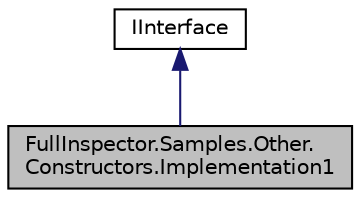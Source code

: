 digraph "FullInspector.Samples.Other.Constructors.Implementation1"
{
  edge [fontname="Helvetica",fontsize="10",labelfontname="Helvetica",labelfontsize="10"];
  node [fontname="Helvetica",fontsize="10",shape=record];
  Node1 [label="FullInspector.Samples.Other.\lConstructors.Implementation1",height=0.2,width=0.4,color="black", fillcolor="grey75", style="filled" fontcolor="black"];
  Node2 -> Node1 [dir="back",color="midnightblue",fontsize="10",style="solid",fontname="Helvetica"];
  Node2 [label="IInterface",height=0.2,width=0.4,color="black", fillcolor="white", style="filled",URL="$interface_full_inspector_1_1_samples_1_1_other_1_1_constructors_1_1_i_interface.html"];
}
